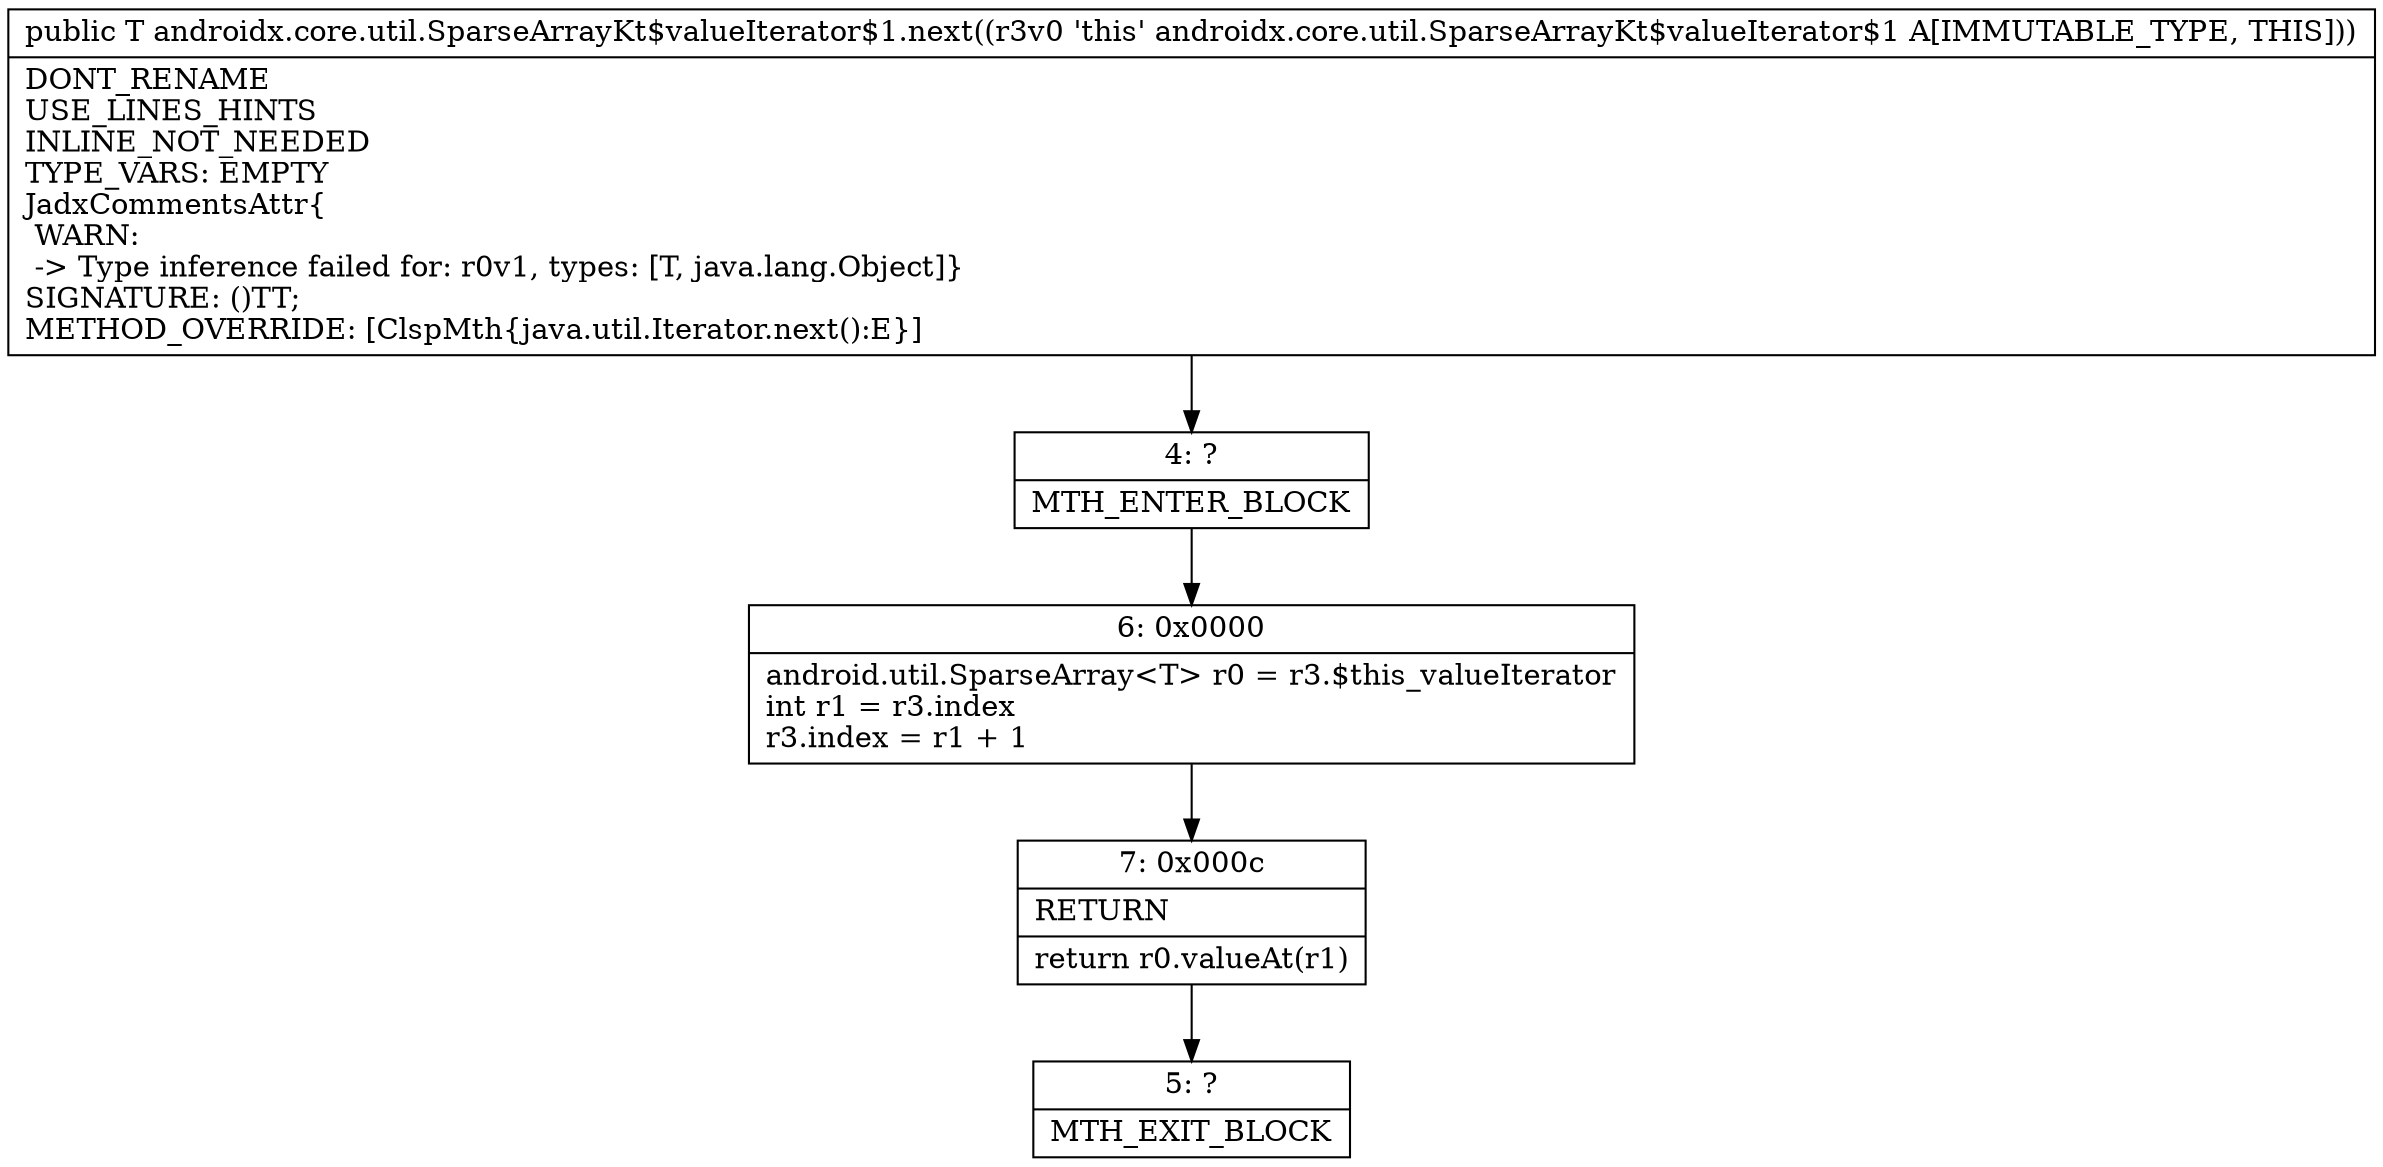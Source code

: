 digraph "CFG forandroidx.core.util.SparseArrayKt$valueIterator$1.next()Ljava\/lang\/Object;" {
Node_4 [shape=record,label="{4\:\ ?|MTH_ENTER_BLOCK\l}"];
Node_6 [shape=record,label="{6\:\ 0x0000|android.util.SparseArray\<T\> r0 = r3.$this_valueIterator\lint r1 = r3.index\lr3.index = r1 + 1\l}"];
Node_7 [shape=record,label="{7\:\ 0x000c|RETURN\l|return r0.valueAt(r1)\l}"];
Node_5 [shape=record,label="{5\:\ ?|MTH_EXIT_BLOCK\l}"];
MethodNode[shape=record,label="{public T androidx.core.util.SparseArrayKt$valueIterator$1.next((r3v0 'this' androidx.core.util.SparseArrayKt$valueIterator$1 A[IMMUTABLE_TYPE, THIS]))  | DONT_RENAME\lUSE_LINES_HINTS\lINLINE_NOT_NEEDED\lTYPE_VARS: EMPTY\lJadxCommentsAttr\{\l WARN: \l \-\> Type inference failed for: r0v1, types: [T, java.lang.Object]\}\lSIGNATURE: ()TT;\lMETHOD_OVERRIDE: [ClspMth\{java.util.Iterator.next():E\}]\l}"];
MethodNode -> Node_4;Node_4 -> Node_6;
Node_6 -> Node_7;
Node_7 -> Node_5;
}

